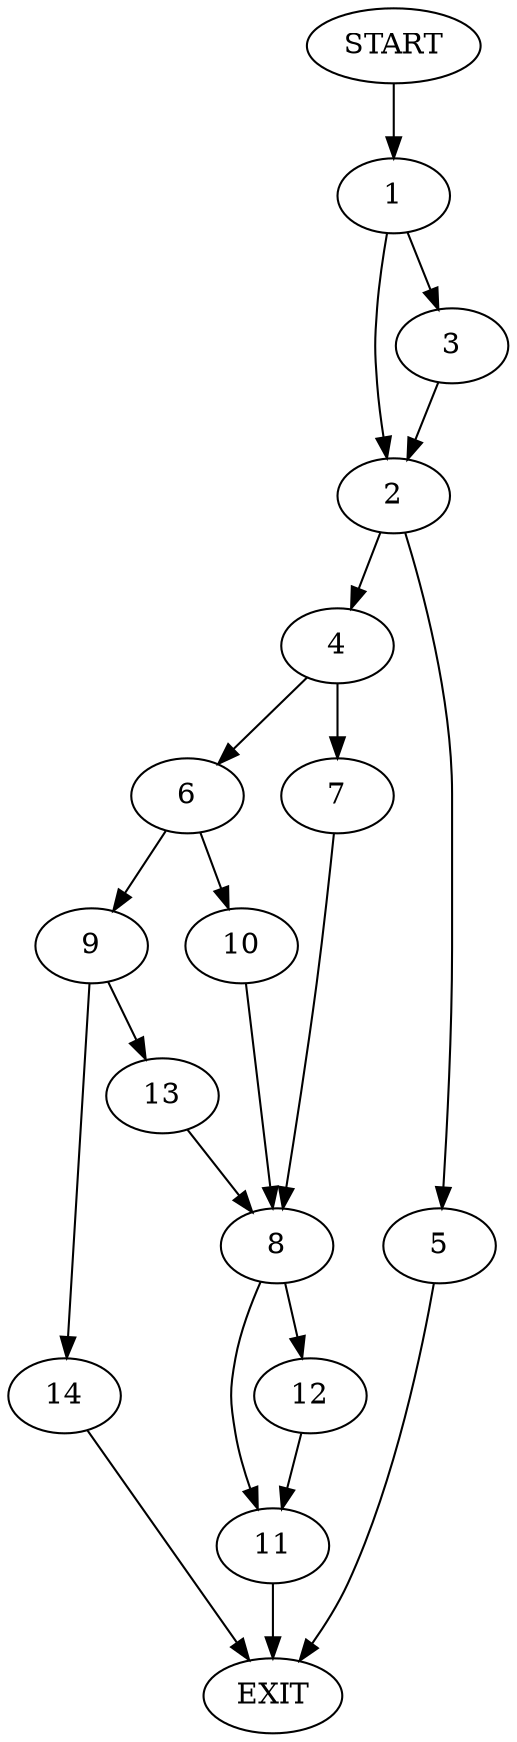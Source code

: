 digraph {
0 [label="START"]
15 [label="EXIT"]
0 -> 1
1 -> 2
1 -> 3
2 -> 4
2 -> 5
3 -> 2
5 -> 15
4 -> 6
4 -> 7
7 -> 8
6 -> 9
6 -> 10
8 -> 11
8 -> 12
10 -> 8
9 -> 13
9 -> 14
13 -> 8
14 -> 15
11 -> 15
12 -> 11
}
